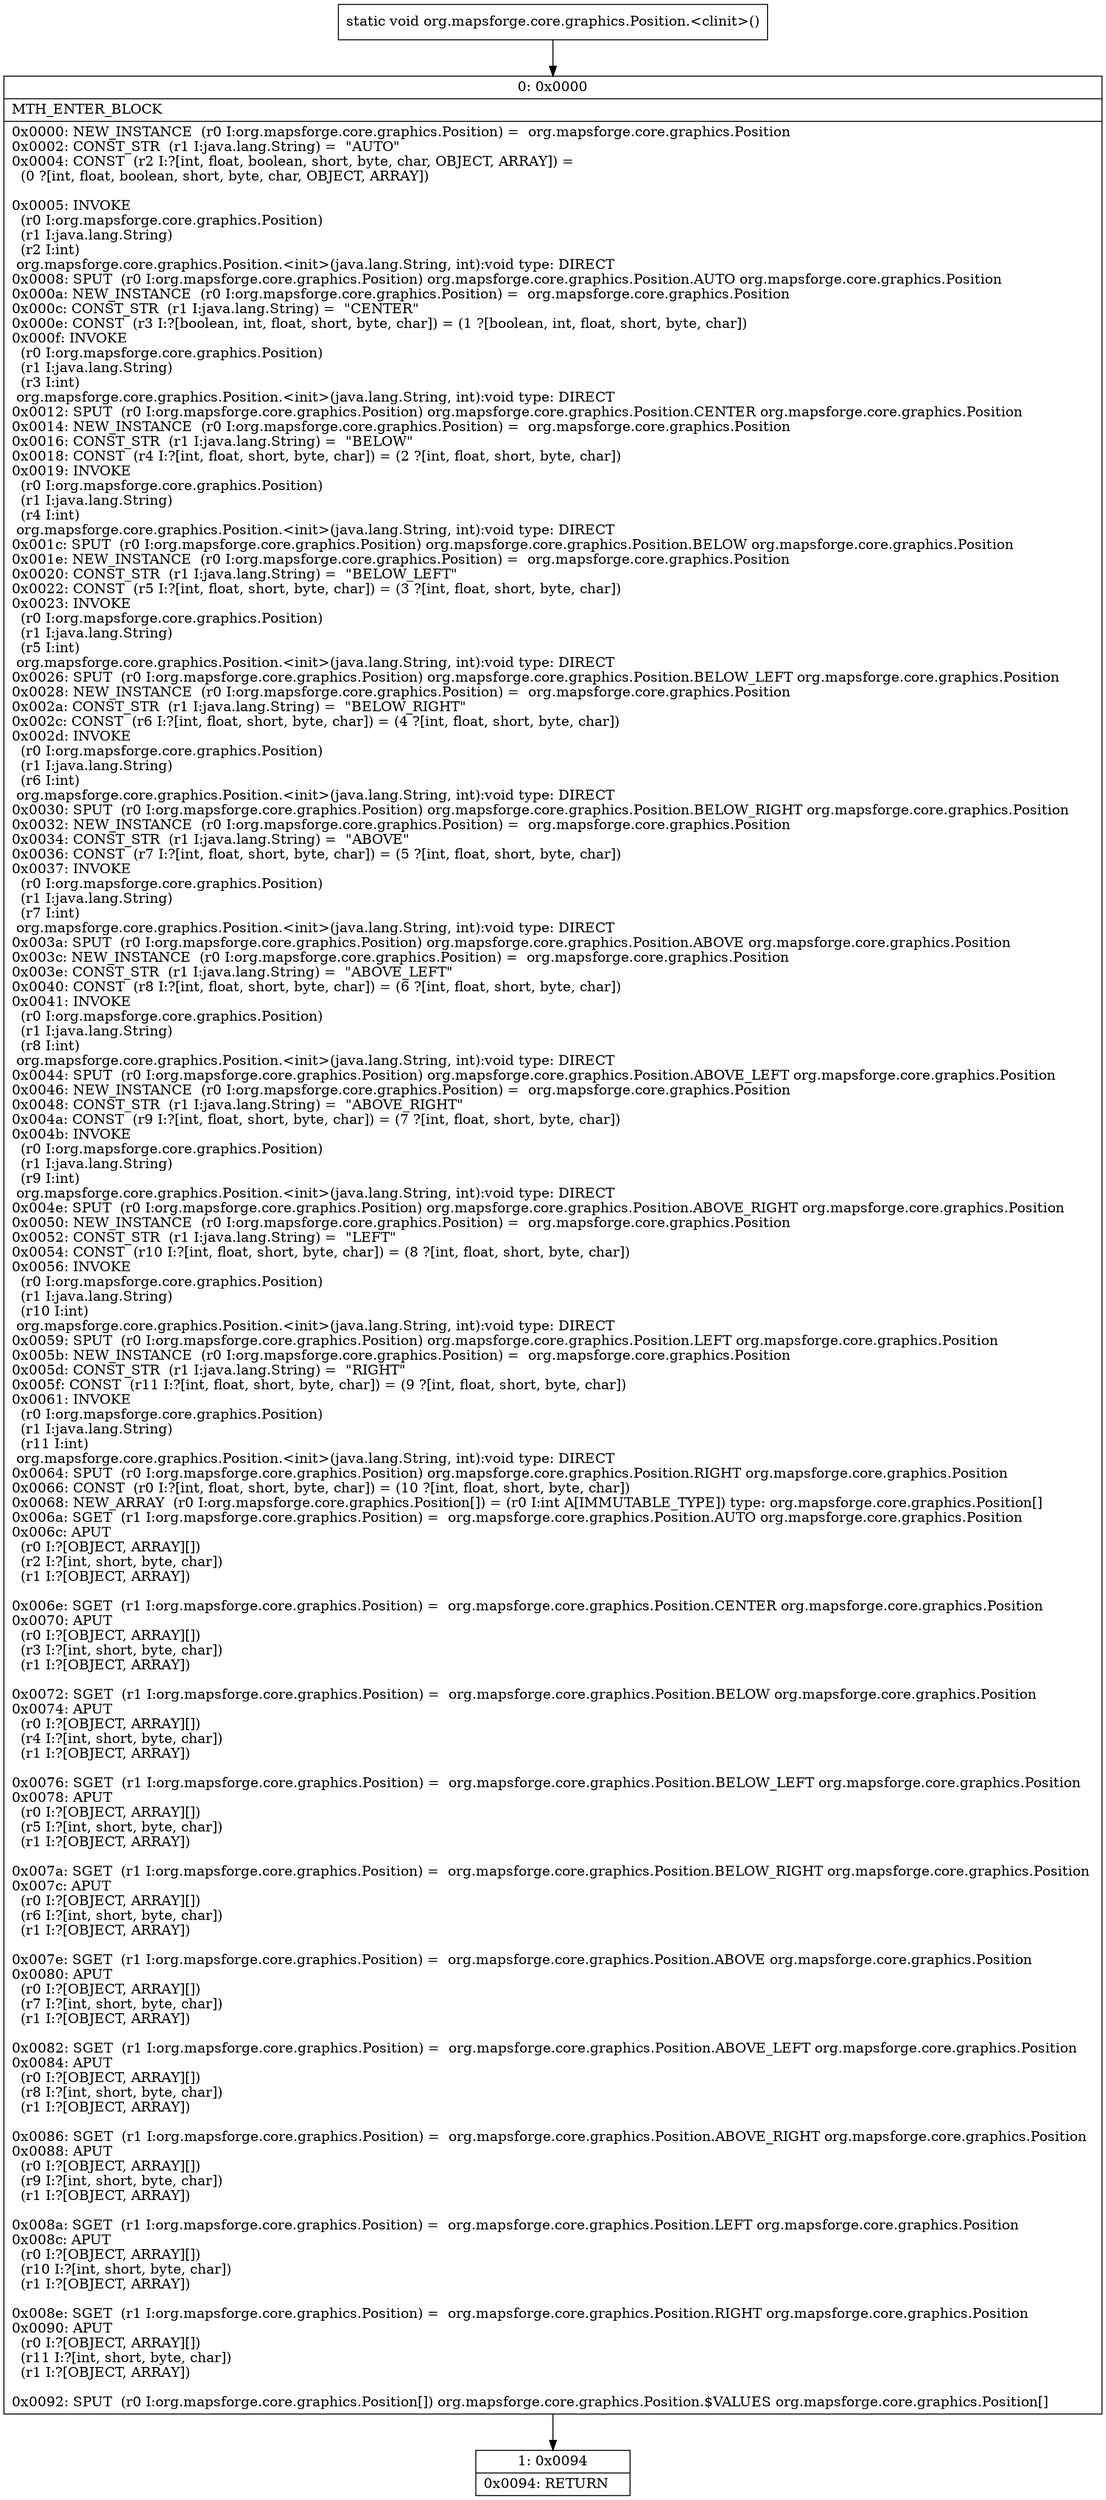 digraph "CFG fororg.mapsforge.core.graphics.Position.\<clinit\>()V" {
Node_0 [shape=record,label="{0\:\ 0x0000|MTH_ENTER_BLOCK\l|0x0000: NEW_INSTANCE  (r0 I:org.mapsforge.core.graphics.Position) =  org.mapsforge.core.graphics.Position \l0x0002: CONST_STR  (r1 I:java.lang.String) =  \"AUTO\" \l0x0004: CONST  (r2 I:?[int, float, boolean, short, byte, char, OBJECT, ARRAY]) = \l  (0 ?[int, float, boolean, short, byte, char, OBJECT, ARRAY])\l \l0x0005: INVOKE  \l  (r0 I:org.mapsforge.core.graphics.Position)\l  (r1 I:java.lang.String)\l  (r2 I:int)\l org.mapsforge.core.graphics.Position.\<init\>(java.lang.String, int):void type: DIRECT \l0x0008: SPUT  (r0 I:org.mapsforge.core.graphics.Position) org.mapsforge.core.graphics.Position.AUTO org.mapsforge.core.graphics.Position \l0x000a: NEW_INSTANCE  (r0 I:org.mapsforge.core.graphics.Position) =  org.mapsforge.core.graphics.Position \l0x000c: CONST_STR  (r1 I:java.lang.String) =  \"CENTER\" \l0x000e: CONST  (r3 I:?[boolean, int, float, short, byte, char]) = (1 ?[boolean, int, float, short, byte, char]) \l0x000f: INVOKE  \l  (r0 I:org.mapsforge.core.graphics.Position)\l  (r1 I:java.lang.String)\l  (r3 I:int)\l org.mapsforge.core.graphics.Position.\<init\>(java.lang.String, int):void type: DIRECT \l0x0012: SPUT  (r0 I:org.mapsforge.core.graphics.Position) org.mapsforge.core.graphics.Position.CENTER org.mapsforge.core.graphics.Position \l0x0014: NEW_INSTANCE  (r0 I:org.mapsforge.core.graphics.Position) =  org.mapsforge.core.graphics.Position \l0x0016: CONST_STR  (r1 I:java.lang.String) =  \"BELOW\" \l0x0018: CONST  (r4 I:?[int, float, short, byte, char]) = (2 ?[int, float, short, byte, char]) \l0x0019: INVOKE  \l  (r0 I:org.mapsforge.core.graphics.Position)\l  (r1 I:java.lang.String)\l  (r4 I:int)\l org.mapsforge.core.graphics.Position.\<init\>(java.lang.String, int):void type: DIRECT \l0x001c: SPUT  (r0 I:org.mapsforge.core.graphics.Position) org.mapsforge.core.graphics.Position.BELOW org.mapsforge.core.graphics.Position \l0x001e: NEW_INSTANCE  (r0 I:org.mapsforge.core.graphics.Position) =  org.mapsforge.core.graphics.Position \l0x0020: CONST_STR  (r1 I:java.lang.String) =  \"BELOW_LEFT\" \l0x0022: CONST  (r5 I:?[int, float, short, byte, char]) = (3 ?[int, float, short, byte, char]) \l0x0023: INVOKE  \l  (r0 I:org.mapsforge.core.graphics.Position)\l  (r1 I:java.lang.String)\l  (r5 I:int)\l org.mapsforge.core.graphics.Position.\<init\>(java.lang.String, int):void type: DIRECT \l0x0026: SPUT  (r0 I:org.mapsforge.core.graphics.Position) org.mapsforge.core.graphics.Position.BELOW_LEFT org.mapsforge.core.graphics.Position \l0x0028: NEW_INSTANCE  (r0 I:org.mapsforge.core.graphics.Position) =  org.mapsforge.core.graphics.Position \l0x002a: CONST_STR  (r1 I:java.lang.String) =  \"BELOW_RIGHT\" \l0x002c: CONST  (r6 I:?[int, float, short, byte, char]) = (4 ?[int, float, short, byte, char]) \l0x002d: INVOKE  \l  (r0 I:org.mapsforge.core.graphics.Position)\l  (r1 I:java.lang.String)\l  (r6 I:int)\l org.mapsforge.core.graphics.Position.\<init\>(java.lang.String, int):void type: DIRECT \l0x0030: SPUT  (r0 I:org.mapsforge.core.graphics.Position) org.mapsforge.core.graphics.Position.BELOW_RIGHT org.mapsforge.core.graphics.Position \l0x0032: NEW_INSTANCE  (r0 I:org.mapsforge.core.graphics.Position) =  org.mapsforge.core.graphics.Position \l0x0034: CONST_STR  (r1 I:java.lang.String) =  \"ABOVE\" \l0x0036: CONST  (r7 I:?[int, float, short, byte, char]) = (5 ?[int, float, short, byte, char]) \l0x0037: INVOKE  \l  (r0 I:org.mapsforge.core.graphics.Position)\l  (r1 I:java.lang.String)\l  (r7 I:int)\l org.mapsforge.core.graphics.Position.\<init\>(java.lang.String, int):void type: DIRECT \l0x003a: SPUT  (r0 I:org.mapsforge.core.graphics.Position) org.mapsforge.core.graphics.Position.ABOVE org.mapsforge.core.graphics.Position \l0x003c: NEW_INSTANCE  (r0 I:org.mapsforge.core.graphics.Position) =  org.mapsforge.core.graphics.Position \l0x003e: CONST_STR  (r1 I:java.lang.String) =  \"ABOVE_LEFT\" \l0x0040: CONST  (r8 I:?[int, float, short, byte, char]) = (6 ?[int, float, short, byte, char]) \l0x0041: INVOKE  \l  (r0 I:org.mapsforge.core.graphics.Position)\l  (r1 I:java.lang.String)\l  (r8 I:int)\l org.mapsforge.core.graphics.Position.\<init\>(java.lang.String, int):void type: DIRECT \l0x0044: SPUT  (r0 I:org.mapsforge.core.graphics.Position) org.mapsforge.core.graphics.Position.ABOVE_LEFT org.mapsforge.core.graphics.Position \l0x0046: NEW_INSTANCE  (r0 I:org.mapsforge.core.graphics.Position) =  org.mapsforge.core.graphics.Position \l0x0048: CONST_STR  (r1 I:java.lang.String) =  \"ABOVE_RIGHT\" \l0x004a: CONST  (r9 I:?[int, float, short, byte, char]) = (7 ?[int, float, short, byte, char]) \l0x004b: INVOKE  \l  (r0 I:org.mapsforge.core.graphics.Position)\l  (r1 I:java.lang.String)\l  (r9 I:int)\l org.mapsforge.core.graphics.Position.\<init\>(java.lang.String, int):void type: DIRECT \l0x004e: SPUT  (r0 I:org.mapsforge.core.graphics.Position) org.mapsforge.core.graphics.Position.ABOVE_RIGHT org.mapsforge.core.graphics.Position \l0x0050: NEW_INSTANCE  (r0 I:org.mapsforge.core.graphics.Position) =  org.mapsforge.core.graphics.Position \l0x0052: CONST_STR  (r1 I:java.lang.String) =  \"LEFT\" \l0x0054: CONST  (r10 I:?[int, float, short, byte, char]) = (8 ?[int, float, short, byte, char]) \l0x0056: INVOKE  \l  (r0 I:org.mapsforge.core.graphics.Position)\l  (r1 I:java.lang.String)\l  (r10 I:int)\l org.mapsforge.core.graphics.Position.\<init\>(java.lang.String, int):void type: DIRECT \l0x0059: SPUT  (r0 I:org.mapsforge.core.graphics.Position) org.mapsforge.core.graphics.Position.LEFT org.mapsforge.core.graphics.Position \l0x005b: NEW_INSTANCE  (r0 I:org.mapsforge.core.graphics.Position) =  org.mapsforge.core.graphics.Position \l0x005d: CONST_STR  (r1 I:java.lang.String) =  \"RIGHT\" \l0x005f: CONST  (r11 I:?[int, float, short, byte, char]) = (9 ?[int, float, short, byte, char]) \l0x0061: INVOKE  \l  (r0 I:org.mapsforge.core.graphics.Position)\l  (r1 I:java.lang.String)\l  (r11 I:int)\l org.mapsforge.core.graphics.Position.\<init\>(java.lang.String, int):void type: DIRECT \l0x0064: SPUT  (r0 I:org.mapsforge.core.graphics.Position) org.mapsforge.core.graphics.Position.RIGHT org.mapsforge.core.graphics.Position \l0x0066: CONST  (r0 I:?[int, float, short, byte, char]) = (10 ?[int, float, short, byte, char]) \l0x0068: NEW_ARRAY  (r0 I:org.mapsforge.core.graphics.Position[]) = (r0 I:int A[IMMUTABLE_TYPE]) type: org.mapsforge.core.graphics.Position[] \l0x006a: SGET  (r1 I:org.mapsforge.core.graphics.Position) =  org.mapsforge.core.graphics.Position.AUTO org.mapsforge.core.graphics.Position \l0x006c: APUT  \l  (r0 I:?[OBJECT, ARRAY][])\l  (r2 I:?[int, short, byte, char])\l  (r1 I:?[OBJECT, ARRAY])\l \l0x006e: SGET  (r1 I:org.mapsforge.core.graphics.Position) =  org.mapsforge.core.graphics.Position.CENTER org.mapsforge.core.graphics.Position \l0x0070: APUT  \l  (r0 I:?[OBJECT, ARRAY][])\l  (r3 I:?[int, short, byte, char])\l  (r1 I:?[OBJECT, ARRAY])\l \l0x0072: SGET  (r1 I:org.mapsforge.core.graphics.Position) =  org.mapsforge.core.graphics.Position.BELOW org.mapsforge.core.graphics.Position \l0x0074: APUT  \l  (r0 I:?[OBJECT, ARRAY][])\l  (r4 I:?[int, short, byte, char])\l  (r1 I:?[OBJECT, ARRAY])\l \l0x0076: SGET  (r1 I:org.mapsforge.core.graphics.Position) =  org.mapsforge.core.graphics.Position.BELOW_LEFT org.mapsforge.core.graphics.Position \l0x0078: APUT  \l  (r0 I:?[OBJECT, ARRAY][])\l  (r5 I:?[int, short, byte, char])\l  (r1 I:?[OBJECT, ARRAY])\l \l0x007a: SGET  (r1 I:org.mapsforge.core.graphics.Position) =  org.mapsforge.core.graphics.Position.BELOW_RIGHT org.mapsforge.core.graphics.Position \l0x007c: APUT  \l  (r0 I:?[OBJECT, ARRAY][])\l  (r6 I:?[int, short, byte, char])\l  (r1 I:?[OBJECT, ARRAY])\l \l0x007e: SGET  (r1 I:org.mapsforge.core.graphics.Position) =  org.mapsforge.core.graphics.Position.ABOVE org.mapsforge.core.graphics.Position \l0x0080: APUT  \l  (r0 I:?[OBJECT, ARRAY][])\l  (r7 I:?[int, short, byte, char])\l  (r1 I:?[OBJECT, ARRAY])\l \l0x0082: SGET  (r1 I:org.mapsforge.core.graphics.Position) =  org.mapsforge.core.graphics.Position.ABOVE_LEFT org.mapsforge.core.graphics.Position \l0x0084: APUT  \l  (r0 I:?[OBJECT, ARRAY][])\l  (r8 I:?[int, short, byte, char])\l  (r1 I:?[OBJECT, ARRAY])\l \l0x0086: SGET  (r1 I:org.mapsforge.core.graphics.Position) =  org.mapsforge.core.graphics.Position.ABOVE_RIGHT org.mapsforge.core.graphics.Position \l0x0088: APUT  \l  (r0 I:?[OBJECT, ARRAY][])\l  (r9 I:?[int, short, byte, char])\l  (r1 I:?[OBJECT, ARRAY])\l \l0x008a: SGET  (r1 I:org.mapsforge.core.graphics.Position) =  org.mapsforge.core.graphics.Position.LEFT org.mapsforge.core.graphics.Position \l0x008c: APUT  \l  (r0 I:?[OBJECT, ARRAY][])\l  (r10 I:?[int, short, byte, char])\l  (r1 I:?[OBJECT, ARRAY])\l \l0x008e: SGET  (r1 I:org.mapsforge.core.graphics.Position) =  org.mapsforge.core.graphics.Position.RIGHT org.mapsforge.core.graphics.Position \l0x0090: APUT  \l  (r0 I:?[OBJECT, ARRAY][])\l  (r11 I:?[int, short, byte, char])\l  (r1 I:?[OBJECT, ARRAY])\l \l0x0092: SPUT  (r0 I:org.mapsforge.core.graphics.Position[]) org.mapsforge.core.graphics.Position.$VALUES org.mapsforge.core.graphics.Position[] \l}"];
Node_1 [shape=record,label="{1\:\ 0x0094|0x0094: RETURN   \l}"];
MethodNode[shape=record,label="{static void org.mapsforge.core.graphics.Position.\<clinit\>() }"];
MethodNode -> Node_0;
Node_0 -> Node_1;
}

